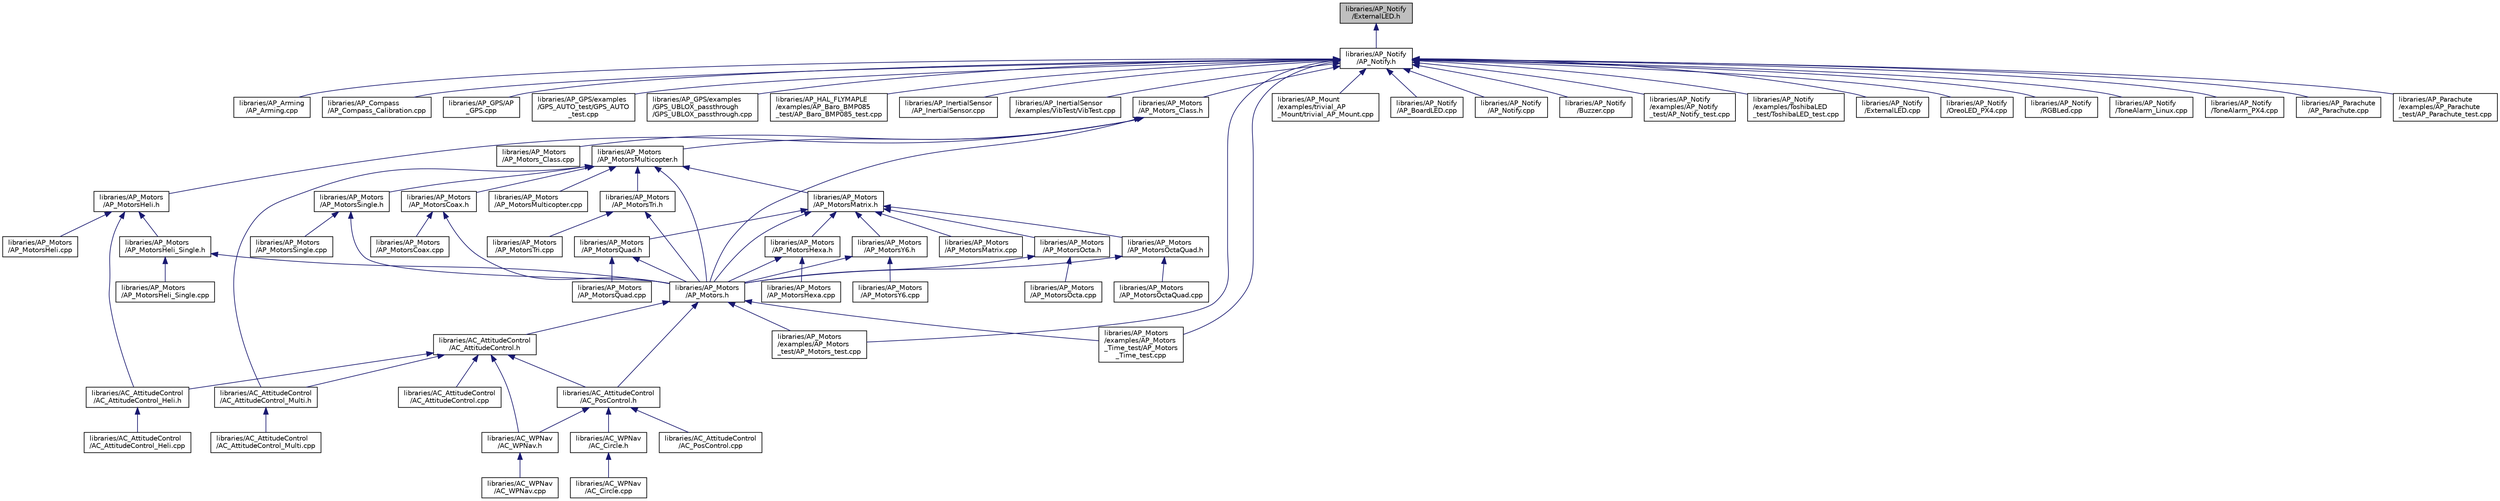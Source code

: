 digraph "libraries/AP_Notify/ExternalLED.h"
{
 // INTERACTIVE_SVG=YES
  edge [fontname="Helvetica",fontsize="10",labelfontname="Helvetica",labelfontsize="10"];
  node [fontname="Helvetica",fontsize="10",shape=record];
  Node1 [label="libraries/AP_Notify\l/ExternalLED.h",height=0.2,width=0.4,color="black", fillcolor="grey75", style="filled", fontcolor="black"];
  Node1 -> Node2 [dir="back",color="midnightblue",fontsize="10",style="solid",fontname="Helvetica"];
  Node2 [label="libraries/AP_Notify\l/AP_Notify.h",height=0.2,width=0.4,color="black", fillcolor="white", style="filled",URL="$AP__Notify_8h.html"];
  Node2 -> Node3 [dir="back",color="midnightblue",fontsize="10",style="solid",fontname="Helvetica"];
  Node3 [label="libraries/AP_Arming\l/AP_Arming.cpp",height=0.2,width=0.4,color="black", fillcolor="white", style="filled",URL="$AP__Arming_8cpp.html"];
  Node2 -> Node4 [dir="back",color="midnightblue",fontsize="10",style="solid",fontname="Helvetica"];
  Node4 [label="libraries/AP_Compass\l/AP_Compass_Calibration.cpp",height=0.2,width=0.4,color="black", fillcolor="white", style="filled",URL="$AP__Compass__Calibration_8cpp.html"];
  Node2 -> Node5 [dir="back",color="midnightblue",fontsize="10",style="solid",fontname="Helvetica"];
  Node5 [label="libraries/AP_GPS/AP\l_GPS.cpp",height=0.2,width=0.4,color="black", fillcolor="white", style="filled",URL="$AP__GPS_8cpp.html"];
  Node2 -> Node6 [dir="back",color="midnightblue",fontsize="10",style="solid",fontname="Helvetica"];
  Node6 [label="libraries/AP_GPS/examples\l/GPS_AUTO_test/GPS_AUTO\l_test.cpp",height=0.2,width=0.4,color="black", fillcolor="white", style="filled",URL="$GPS__AUTO__test_8cpp.html"];
  Node2 -> Node7 [dir="back",color="midnightblue",fontsize="10",style="solid",fontname="Helvetica"];
  Node7 [label="libraries/AP_GPS/examples\l/GPS_UBLOX_passthrough\l/GPS_UBLOX_passthrough.cpp",height=0.2,width=0.4,color="black", fillcolor="white", style="filled",URL="$GPS__UBLOX__passthrough_8cpp.html"];
  Node2 -> Node8 [dir="back",color="midnightblue",fontsize="10",style="solid",fontname="Helvetica"];
  Node8 [label="libraries/AP_HAL_FLYMAPLE\l/examples/AP_Baro_BMP085\l_test/AP_Baro_BMP085_test.cpp",height=0.2,width=0.4,color="black", fillcolor="white", style="filled",URL="$AP__Baro__BMP085__test_8cpp.html"];
  Node2 -> Node9 [dir="back",color="midnightblue",fontsize="10",style="solid",fontname="Helvetica"];
  Node9 [label="libraries/AP_InertialSensor\l/AP_InertialSensor.cpp",height=0.2,width=0.4,color="black", fillcolor="white", style="filled",URL="$AP__InertialSensor_8cpp.html"];
  Node2 -> Node10 [dir="back",color="midnightblue",fontsize="10",style="solid",fontname="Helvetica"];
  Node10 [label="libraries/AP_InertialSensor\l/examples/VibTest/VibTest.cpp",height=0.2,width=0.4,color="black", fillcolor="white", style="filled",URL="$VibTest_8cpp.html"];
  Node2 -> Node11 [dir="back",color="midnightblue",fontsize="10",style="solid",fontname="Helvetica"];
  Node11 [label="libraries/AP_Motors\l/AP_Motors_Class.h",height=0.2,width=0.4,color="black", fillcolor="white", style="filled",URL="$AP__Motors__Class_8h.html"];
  Node11 -> Node12 [dir="back",color="midnightblue",fontsize="10",style="solid",fontname="Helvetica"];
  Node12 [label="libraries/AP_Motors\l/AP_Motors.h",height=0.2,width=0.4,color="black", fillcolor="white", style="filled",URL="$AP__Motors_8h.html"];
  Node12 -> Node13 [dir="back",color="midnightblue",fontsize="10",style="solid",fontname="Helvetica"];
  Node13 [label="libraries/AC_AttitudeControl\l/AC_AttitudeControl.h",height=0.2,width=0.4,color="black", fillcolor="white", style="filled",URL="$AC__AttitudeControl_8h.html",tooltip="ArduCopter attitude control library. "];
  Node13 -> Node14 [dir="back",color="midnightblue",fontsize="10",style="solid",fontname="Helvetica"];
  Node14 [label="libraries/AC_AttitudeControl\l/AC_AttitudeControl.cpp",height=0.2,width=0.4,color="black", fillcolor="white", style="filled",URL="$AC__AttitudeControl_8cpp.html"];
  Node13 -> Node15 [dir="back",color="midnightblue",fontsize="10",style="solid",fontname="Helvetica"];
  Node15 [label="libraries/AC_AttitudeControl\l/AC_AttitudeControl_Heli.h",height=0.2,width=0.4,color="black", fillcolor="white", style="filled",URL="$AC__AttitudeControl__Heli_8h.html",tooltip="ArduCopter attitude control library for traditional helicopters. "];
  Node15 -> Node16 [dir="back",color="midnightblue",fontsize="10",style="solid",fontname="Helvetica"];
  Node16 [label="libraries/AC_AttitudeControl\l/AC_AttitudeControl_Heli.cpp",height=0.2,width=0.4,color="black", fillcolor="white", style="filled",URL="$AC__AttitudeControl__Heli_8cpp.html"];
  Node13 -> Node17 [dir="back",color="midnightblue",fontsize="10",style="solid",fontname="Helvetica"];
  Node17 [label="libraries/AC_AttitudeControl\l/AC_AttitudeControl_Multi.h",height=0.2,width=0.4,color="black", fillcolor="white", style="filled",URL="$AC__AttitudeControl__Multi_8h.html",tooltip="ArduCopter attitude control library. "];
  Node17 -> Node18 [dir="back",color="midnightblue",fontsize="10",style="solid",fontname="Helvetica"];
  Node18 [label="libraries/AC_AttitudeControl\l/AC_AttitudeControl_Multi.cpp",height=0.2,width=0.4,color="black", fillcolor="white", style="filled",URL="$AC__AttitudeControl__Multi_8cpp.html"];
  Node13 -> Node19 [dir="back",color="midnightblue",fontsize="10",style="solid",fontname="Helvetica"];
  Node19 [label="libraries/AC_AttitudeControl\l/AC_PosControl.h",height=0.2,width=0.4,color="black", fillcolor="white", style="filled",URL="$AC__PosControl_8h.html"];
  Node19 -> Node20 [dir="back",color="midnightblue",fontsize="10",style="solid",fontname="Helvetica"];
  Node20 [label="libraries/AC_AttitudeControl\l/AC_PosControl.cpp",height=0.2,width=0.4,color="black", fillcolor="white", style="filled",URL="$AC__PosControl_8cpp.html"];
  Node19 -> Node21 [dir="back",color="midnightblue",fontsize="10",style="solid",fontname="Helvetica"];
  Node21 [label="libraries/AC_WPNav\l/AC_Circle.h",height=0.2,width=0.4,color="black", fillcolor="white", style="filled",URL="$AC__Circle_8h.html"];
  Node21 -> Node22 [dir="back",color="midnightblue",fontsize="10",style="solid",fontname="Helvetica"];
  Node22 [label="libraries/AC_WPNav\l/AC_Circle.cpp",height=0.2,width=0.4,color="black", fillcolor="white", style="filled",URL="$AC__Circle_8cpp.html"];
  Node19 -> Node23 [dir="back",color="midnightblue",fontsize="10",style="solid",fontname="Helvetica"];
  Node23 [label="libraries/AC_WPNav\l/AC_WPNav.h",height=0.2,width=0.4,color="black", fillcolor="white", style="filled",URL="$AC__WPNav_8h.html"];
  Node23 -> Node24 [dir="back",color="midnightblue",fontsize="10",style="solid",fontname="Helvetica"];
  Node24 [label="libraries/AC_WPNav\l/AC_WPNav.cpp",height=0.2,width=0.4,color="black", fillcolor="white", style="filled",URL="$AC__WPNav_8cpp.html"];
  Node13 -> Node23 [dir="back",color="midnightblue",fontsize="10",style="solid",fontname="Helvetica"];
  Node12 -> Node19 [dir="back",color="midnightblue",fontsize="10",style="solid",fontname="Helvetica"];
  Node12 -> Node25 [dir="back",color="midnightblue",fontsize="10",style="solid",fontname="Helvetica"];
  Node25 [label="libraries/AP_Motors\l/examples/AP_Motors\l_test/AP_Motors_test.cpp",height=0.2,width=0.4,color="black", fillcolor="white", style="filled",URL="$AP__Motors__test_8cpp.html"];
  Node12 -> Node26 [dir="back",color="midnightblue",fontsize="10",style="solid",fontname="Helvetica"];
  Node26 [label="libraries/AP_Motors\l/examples/AP_Motors\l_Time_test/AP_Motors\l_Time_test.cpp",height=0.2,width=0.4,color="black", fillcolor="white", style="filled",URL="$AP__Motors__Time__test_8cpp.html"];
  Node11 -> Node27 [dir="back",color="midnightblue",fontsize="10",style="solid",fontname="Helvetica"];
  Node27 [label="libraries/AP_Motors\l/AP_MotorsMulticopter.h",height=0.2,width=0.4,color="black", fillcolor="white", style="filled",URL="$AP__MotorsMulticopter_8h.html",tooltip="Motor control class for Multicopters. "];
  Node27 -> Node17 [dir="back",color="midnightblue",fontsize="10",style="solid",fontname="Helvetica"];
  Node27 -> Node12 [dir="back",color="midnightblue",fontsize="10",style="solid",fontname="Helvetica"];
  Node27 -> Node28 [dir="back",color="midnightblue",fontsize="10",style="solid",fontname="Helvetica"];
  Node28 [label="libraries/AP_Motors\l/AP_MotorsMatrix.h",height=0.2,width=0.4,color="black", fillcolor="white", style="filled",URL="$AP__MotorsMatrix_8h.html",tooltip="Motor control class for Matrixcopters. "];
  Node28 -> Node12 [dir="back",color="midnightblue",fontsize="10",style="solid",fontname="Helvetica"];
  Node28 -> Node29 [dir="back",color="midnightblue",fontsize="10",style="solid",fontname="Helvetica"];
  Node29 [label="libraries/AP_Motors\l/AP_MotorsQuad.h",height=0.2,width=0.4,color="black", fillcolor="white", style="filled",URL="$AP__MotorsQuad_8h.html",tooltip="Motor control class for Quadcopters. "];
  Node29 -> Node12 [dir="back",color="midnightblue",fontsize="10",style="solid",fontname="Helvetica"];
  Node29 -> Node30 [dir="back",color="midnightblue",fontsize="10",style="solid",fontname="Helvetica"];
  Node30 [label="libraries/AP_Motors\l/AP_MotorsQuad.cpp",height=0.2,width=0.4,color="black", fillcolor="white", style="filled",URL="$AP__MotorsQuad_8cpp.html"];
  Node28 -> Node31 [dir="back",color="midnightblue",fontsize="10",style="solid",fontname="Helvetica"];
  Node31 [label="libraries/AP_Motors\l/AP_MotorsHexa.h",height=0.2,width=0.4,color="black", fillcolor="white", style="filled",URL="$AP__MotorsHexa_8h.html",tooltip="Motor control class for Hexacopters. "];
  Node31 -> Node12 [dir="back",color="midnightblue",fontsize="10",style="solid",fontname="Helvetica"];
  Node31 -> Node32 [dir="back",color="midnightblue",fontsize="10",style="solid",fontname="Helvetica"];
  Node32 [label="libraries/AP_Motors\l/AP_MotorsHexa.cpp",height=0.2,width=0.4,color="black", fillcolor="white", style="filled",URL="$AP__MotorsHexa_8cpp.html"];
  Node28 -> Node33 [dir="back",color="midnightblue",fontsize="10",style="solid",fontname="Helvetica"];
  Node33 [label="libraries/AP_Motors\l/AP_MotorsY6.h",height=0.2,width=0.4,color="black", fillcolor="white", style="filled",URL="$AP__MotorsY6_8h.html",tooltip="Motor control class for Y6 frames. "];
  Node33 -> Node12 [dir="back",color="midnightblue",fontsize="10",style="solid",fontname="Helvetica"];
  Node33 -> Node34 [dir="back",color="midnightblue",fontsize="10",style="solid",fontname="Helvetica"];
  Node34 [label="libraries/AP_Motors\l/AP_MotorsY6.cpp",height=0.2,width=0.4,color="black", fillcolor="white", style="filled",URL="$AP__MotorsY6_8cpp.html"];
  Node28 -> Node35 [dir="back",color="midnightblue",fontsize="10",style="solid",fontname="Helvetica"];
  Node35 [label="libraries/AP_Motors\l/AP_MotorsOcta.h",height=0.2,width=0.4,color="black", fillcolor="white", style="filled",URL="$AP__MotorsOcta_8h.html",tooltip="Motor control class for Octacopters. "];
  Node35 -> Node12 [dir="back",color="midnightblue",fontsize="10",style="solid",fontname="Helvetica"];
  Node35 -> Node36 [dir="back",color="midnightblue",fontsize="10",style="solid",fontname="Helvetica"];
  Node36 [label="libraries/AP_Motors\l/AP_MotorsOcta.cpp",height=0.2,width=0.4,color="black", fillcolor="white", style="filled",URL="$AP__MotorsOcta_8cpp.html"];
  Node28 -> Node37 [dir="back",color="midnightblue",fontsize="10",style="solid",fontname="Helvetica"];
  Node37 [label="libraries/AP_Motors\l/AP_MotorsOctaQuad.h",height=0.2,width=0.4,color="black", fillcolor="white", style="filled",URL="$AP__MotorsOctaQuad_8h.html",tooltip="Motor control class for OctaQuadcopters. "];
  Node37 -> Node12 [dir="back",color="midnightblue",fontsize="10",style="solid",fontname="Helvetica"];
  Node37 -> Node38 [dir="back",color="midnightblue",fontsize="10",style="solid",fontname="Helvetica"];
  Node38 [label="libraries/AP_Motors\l/AP_MotorsOctaQuad.cpp",height=0.2,width=0.4,color="black", fillcolor="white", style="filled",URL="$AP__MotorsOctaQuad_8cpp.html"];
  Node28 -> Node39 [dir="back",color="midnightblue",fontsize="10",style="solid",fontname="Helvetica"];
  Node39 [label="libraries/AP_Motors\l/AP_MotorsMatrix.cpp",height=0.2,width=0.4,color="black", fillcolor="white", style="filled",URL="$AP__MotorsMatrix_8cpp.html"];
  Node27 -> Node40 [dir="back",color="midnightblue",fontsize="10",style="solid",fontname="Helvetica"];
  Node40 [label="libraries/AP_Motors\l/AP_MotorsTri.h",height=0.2,width=0.4,color="black", fillcolor="white", style="filled",URL="$AP__MotorsTri_8h.html",tooltip="Motor control class for Tricopters. "];
  Node40 -> Node12 [dir="back",color="midnightblue",fontsize="10",style="solid",fontname="Helvetica"];
  Node40 -> Node41 [dir="back",color="midnightblue",fontsize="10",style="solid",fontname="Helvetica"];
  Node41 [label="libraries/AP_Motors\l/AP_MotorsTri.cpp",height=0.2,width=0.4,color="black", fillcolor="white", style="filled",URL="$AP__MotorsTri_8cpp.html"];
  Node27 -> Node42 [dir="back",color="midnightblue",fontsize="10",style="solid",fontname="Helvetica"];
  Node42 [label="libraries/AP_Motors\l/AP_MotorsSingle.h",height=0.2,width=0.4,color="black", fillcolor="white", style="filled",URL="$AP__MotorsSingle_8h.html",tooltip="Motor and Servo control class for Singlecopters. "];
  Node42 -> Node12 [dir="back",color="midnightblue",fontsize="10",style="solid",fontname="Helvetica"];
  Node42 -> Node43 [dir="back",color="midnightblue",fontsize="10",style="solid",fontname="Helvetica"];
  Node43 [label="libraries/AP_Motors\l/AP_MotorsSingle.cpp",height=0.2,width=0.4,color="black", fillcolor="white", style="filled",URL="$AP__MotorsSingle_8cpp.html"];
  Node27 -> Node44 [dir="back",color="midnightblue",fontsize="10",style="solid",fontname="Helvetica"];
  Node44 [label="libraries/AP_Motors\l/AP_MotorsCoax.h",height=0.2,width=0.4,color="black", fillcolor="white", style="filled",URL="$AP__MotorsCoax_8h.html",tooltip="Motor and Servo control class for Co-axial helicopters with two motors and two flaps. "];
  Node44 -> Node12 [dir="back",color="midnightblue",fontsize="10",style="solid",fontname="Helvetica"];
  Node44 -> Node45 [dir="back",color="midnightblue",fontsize="10",style="solid",fontname="Helvetica"];
  Node45 [label="libraries/AP_Motors\l/AP_MotorsCoax.cpp",height=0.2,width=0.4,color="black", fillcolor="white", style="filled",URL="$AP__MotorsCoax_8cpp.html"];
  Node27 -> Node46 [dir="back",color="midnightblue",fontsize="10",style="solid",fontname="Helvetica"];
  Node46 [label="libraries/AP_Motors\l/AP_MotorsMulticopter.cpp",height=0.2,width=0.4,color="black", fillcolor="white", style="filled",URL="$AP__MotorsMulticopter_8cpp.html"];
  Node11 -> Node47 [dir="back",color="midnightblue",fontsize="10",style="solid",fontname="Helvetica"];
  Node47 [label="libraries/AP_Motors\l/AP_MotorsHeli.h",height=0.2,width=0.4,color="black", fillcolor="white", style="filled",URL="$AP__MotorsHeli_8h.html",tooltip="Motor control class for Traditional Heli. "];
  Node47 -> Node15 [dir="back",color="midnightblue",fontsize="10",style="solid",fontname="Helvetica"];
  Node47 -> Node48 [dir="back",color="midnightblue",fontsize="10",style="solid",fontname="Helvetica"];
  Node48 [label="libraries/AP_Motors\l/AP_MotorsHeli_Single.h",height=0.2,width=0.4,color="black", fillcolor="white", style="filled",URL="$AP__MotorsHeli__Single_8h.html",tooltip="Motor control class for traditional heli. "];
  Node48 -> Node12 [dir="back",color="midnightblue",fontsize="10",style="solid",fontname="Helvetica"];
  Node48 -> Node49 [dir="back",color="midnightblue",fontsize="10",style="solid",fontname="Helvetica"];
  Node49 [label="libraries/AP_Motors\l/AP_MotorsHeli_Single.cpp",height=0.2,width=0.4,color="black", fillcolor="white", style="filled",URL="$AP__MotorsHeli__Single_8cpp.html"];
  Node47 -> Node50 [dir="back",color="midnightblue",fontsize="10",style="solid",fontname="Helvetica"];
  Node50 [label="libraries/AP_Motors\l/AP_MotorsHeli.cpp",height=0.2,width=0.4,color="black", fillcolor="white", style="filled",URL="$AP__MotorsHeli_8cpp.html"];
  Node11 -> Node51 [dir="back",color="midnightblue",fontsize="10",style="solid",fontname="Helvetica"];
  Node51 [label="libraries/AP_Motors\l/AP_Motors_Class.cpp",height=0.2,width=0.4,color="black", fillcolor="white", style="filled",URL="$AP__Motors__Class_8cpp.html"];
  Node2 -> Node25 [dir="back",color="midnightblue",fontsize="10",style="solid",fontname="Helvetica"];
  Node2 -> Node26 [dir="back",color="midnightblue",fontsize="10",style="solid",fontname="Helvetica"];
  Node2 -> Node52 [dir="back",color="midnightblue",fontsize="10",style="solid",fontname="Helvetica"];
  Node52 [label="libraries/AP_Mount\l/examples/trivial_AP\l_Mount/trivial_AP_Mount.cpp",height=0.2,width=0.4,color="black", fillcolor="white", style="filled",URL="$trivial__AP__Mount_8cpp.html"];
  Node2 -> Node53 [dir="back",color="midnightblue",fontsize="10",style="solid",fontname="Helvetica"];
  Node53 [label="libraries/AP_Notify\l/AP_BoardLED.cpp",height=0.2,width=0.4,color="black", fillcolor="white", style="filled",URL="$AP__BoardLED_8cpp.html"];
  Node2 -> Node54 [dir="back",color="midnightblue",fontsize="10",style="solid",fontname="Helvetica"];
  Node54 [label="libraries/AP_Notify\l/AP_Notify.cpp",height=0.2,width=0.4,color="black", fillcolor="white", style="filled",URL="$AP__Notify_8cpp.html"];
  Node2 -> Node55 [dir="back",color="midnightblue",fontsize="10",style="solid",fontname="Helvetica"];
  Node55 [label="libraries/AP_Notify\l/Buzzer.cpp",height=0.2,width=0.4,color="black", fillcolor="white", style="filled",URL="$Buzzer_8cpp.html"];
  Node2 -> Node56 [dir="back",color="midnightblue",fontsize="10",style="solid",fontname="Helvetica"];
  Node56 [label="libraries/AP_Notify\l/examples/AP_Notify\l_test/AP_Notify_test.cpp",height=0.2,width=0.4,color="black", fillcolor="white", style="filled",URL="$AP__Notify__test_8cpp.html"];
  Node2 -> Node57 [dir="back",color="midnightblue",fontsize="10",style="solid",fontname="Helvetica"];
  Node57 [label="libraries/AP_Notify\l/examples/ToshibaLED\l_test/ToshibaLED_test.cpp",height=0.2,width=0.4,color="black", fillcolor="white", style="filled",URL="$ToshibaLED__test_8cpp.html"];
  Node2 -> Node58 [dir="back",color="midnightblue",fontsize="10",style="solid",fontname="Helvetica"];
  Node58 [label="libraries/AP_Notify\l/ExternalLED.cpp",height=0.2,width=0.4,color="black", fillcolor="white", style="filled",URL="$ExternalLED_8cpp.html"];
  Node2 -> Node59 [dir="back",color="midnightblue",fontsize="10",style="solid",fontname="Helvetica"];
  Node59 [label="libraries/AP_Notify\l/OreoLED_PX4.cpp",height=0.2,width=0.4,color="black", fillcolor="white", style="filled",URL="$OreoLED__PX4_8cpp.html"];
  Node2 -> Node60 [dir="back",color="midnightblue",fontsize="10",style="solid",fontname="Helvetica"];
  Node60 [label="libraries/AP_Notify\l/RGBLed.cpp",height=0.2,width=0.4,color="black", fillcolor="white", style="filled",URL="$RGBLed_8cpp.html"];
  Node2 -> Node61 [dir="back",color="midnightblue",fontsize="10",style="solid",fontname="Helvetica"];
  Node61 [label="libraries/AP_Notify\l/ToneAlarm_Linux.cpp",height=0.2,width=0.4,color="black", fillcolor="white", style="filled",URL="$ToneAlarm__Linux_8cpp.html"];
  Node2 -> Node62 [dir="back",color="midnightblue",fontsize="10",style="solid",fontname="Helvetica"];
  Node62 [label="libraries/AP_Notify\l/ToneAlarm_PX4.cpp",height=0.2,width=0.4,color="black", fillcolor="white", style="filled",URL="$ToneAlarm__PX4_8cpp.html"];
  Node2 -> Node63 [dir="back",color="midnightblue",fontsize="10",style="solid",fontname="Helvetica"];
  Node63 [label="libraries/AP_Parachute\l/AP_Parachute.cpp",height=0.2,width=0.4,color="black", fillcolor="white", style="filled",URL="$AP__Parachute_8cpp.html"];
  Node2 -> Node64 [dir="back",color="midnightblue",fontsize="10",style="solid",fontname="Helvetica"];
  Node64 [label="libraries/AP_Parachute\l/examples/AP_Parachute\l_test/AP_Parachute_test.cpp",height=0.2,width=0.4,color="black", fillcolor="white", style="filled",URL="$AP__Parachute__test_8cpp.html"];
}
